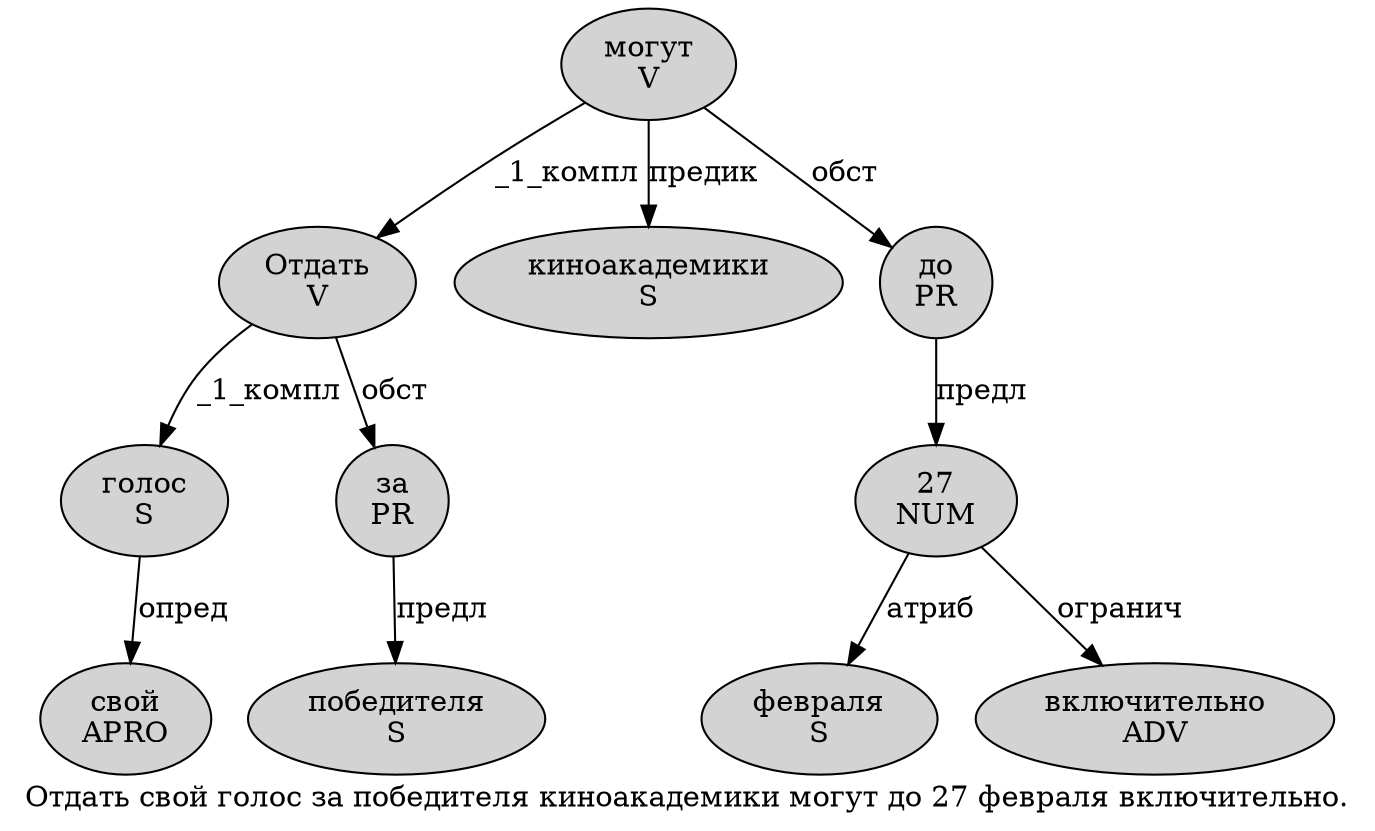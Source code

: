 digraph SENTENCE_1411 {
	graph [label="Отдать свой голос за победителя киноакадемики могут до 27 февраля включительно."]
	node [style=filled]
		0 [label="Отдать
V" color="" fillcolor=lightgray penwidth=1 shape=ellipse]
		1 [label="свой
APRO" color="" fillcolor=lightgray penwidth=1 shape=ellipse]
		2 [label="голос
S" color="" fillcolor=lightgray penwidth=1 shape=ellipse]
		3 [label="за
PR" color="" fillcolor=lightgray penwidth=1 shape=ellipse]
		4 [label="победителя
S" color="" fillcolor=lightgray penwidth=1 shape=ellipse]
		5 [label="киноакадемики
S" color="" fillcolor=lightgray penwidth=1 shape=ellipse]
		6 [label="могут
V" color="" fillcolor=lightgray penwidth=1 shape=ellipse]
		7 [label="до
PR" color="" fillcolor=lightgray penwidth=1 shape=ellipse]
		8 [label="27
NUM" color="" fillcolor=lightgray penwidth=1 shape=ellipse]
		9 [label="февраля
S" color="" fillcolor=lightgray penwidth=1 shape=ellipse]
		10 [label="включительно
ADV" color="" fillcolor=lightgray penwidth=1 shape=ellipse]
			0 -> 2 [label="_1_компл"]
			0 -> 3 [label="обст"]
			2 -> 1 [label="опред"]
			7 -> 8 [label="предл"]
			6 -> 0 [label="_1_компл"]
			6 -> 5 [label="предик"]
			6 -> 7 [label="обст"]
			8 -> 9 [label="атриб"]
			8 -> 10 [label="огранич"]
			3 -> 4 [label="предл"]
}